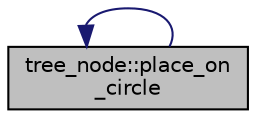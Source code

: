 digraph "tree_node::place_on_circle"
{
  edge [fontname="Helvetica",fontsize="10",labelfontname="Helvetica",labelfontsize="10"];
  node [fontname="Helvetica",fontsize="10",shape=record];
  rankdir="LR";
  Node188 [label="tree_node::place_on\l_circle",height=0.2,width=0.4,color="black", fillcolor="grey75", style="filled", fontcolor="black"];
  Node188 -> Node188 [dir="back",color="midnightblue",fontsize="10",style="solid",fontname="Helvetica"];
}
